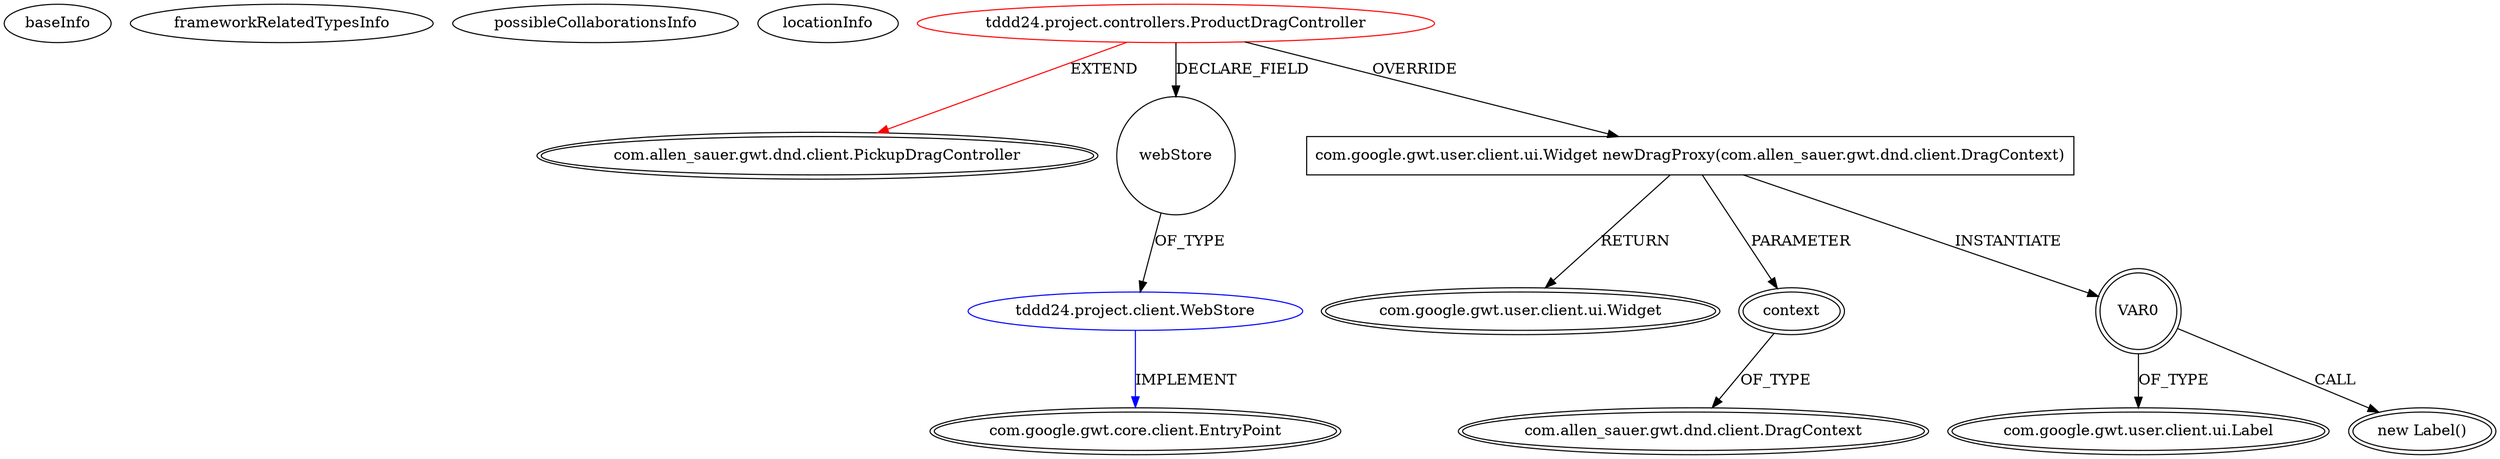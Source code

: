 digraph {
baseInfo[graphId=70,category="extension_graph",isAnonymous=false,possibleRelation=true]
frameworkRelatedTypesInfo[0="com.allen_sauer.gwt.dnd.client.PickupDragController"]
possibleCollaborationsInfo[0="70~FIELD_DECLARATION-~com.allen_sauer.gwt.dnd.client.PickupDragController ~com.google.gwt.core.client.EntryPoint ~false~false"]
locationInfo[projectName="CarlRazmus-WebStore",filePath="/CarlRazmus-WebStore/WebStore-master/src/tddd24/project/controllers/ProductDragController.java",contextSignature="ProductDragController",graphId="70"]
0[label="tddd24.project.controllers.ProductDragController",vertexType="ROOT_CLIENT_CLASS_DECLARATION",isFrameworkType=false,color=red]
1[label="com.allen_sauer.gwt.dnd.client.PickupDragController",vertexType="FRAMEWORK_CLASS_TYPE",isFrameworkType=true,peripheries=2]
2[label="webStore",vertexType="FIELD_DECLARATION",isFrameworkType=false,shape=circle]
3[label="tddd24.project.client.WebStore",vertexType="REFERENCE_CLIENT_CLASS_DECLARATION",isFrameworkType=false,color=blue]
4[label="com.google.gwt.core.client.EntryPoint",vertexType="FRAMEWORK_INTERFACE_TYPE",isFrameworkType=true,peripheries=2]
5[label="com.google.gwt.user.client.ui.Widget newDragProxy(com.allen_sauer.gwt.dnd.client.DragContext)",vertexType="OVERRIDING_METHOD_DECLARATION",isFrameworkType=false,shape=box]
6[label="com.google.gwt.user.client.ui.Widget",vertexType="FRAMEWORK_CLASS_TYPE",isFrameworkType=true,peripheries=2]
7[label="context",vertexType="PARAMETER_DECLARATION",isFrameworkType=true,peripheries=2]
8[label="com.allen_sauer.gwt.dnd.client.DragContext",vertexType="FRAMEWORK_CLASS_TYPE",isFrameworkType=true,peripheries=2]
10[label="VAR0",vertexType="VARIABLE_EXPRESION",isFrameworkType=true,peripheries=2,shape=circle]
11[label="com.google.gwt.user.client.ui.Label",vertexType="FRAMEWORK_CLASS_TYPE",isFrameworkType=true,peripheries=2]
9[label="new Label()",vertexType="CONSTRUCTOR_CALL",isFrameworkType=true,peripheries=2]
0->1[label="EXTEND",color=red]
0->2[label="DECLARE_FIELD"]
3->4[label="IMPLEMENT",color=blue]
2->3[label="OF_TYPE"]
0->5[label="OVERRIDE"]
5->6[label="RETURN"]
7->8[label="OF_TYPE"]
5->7[label="PARAMETER"]
5->10[label="INSTANTIATE"]
10->11[label="OF_TYPE"]
10->9[label="CALL"]
}

